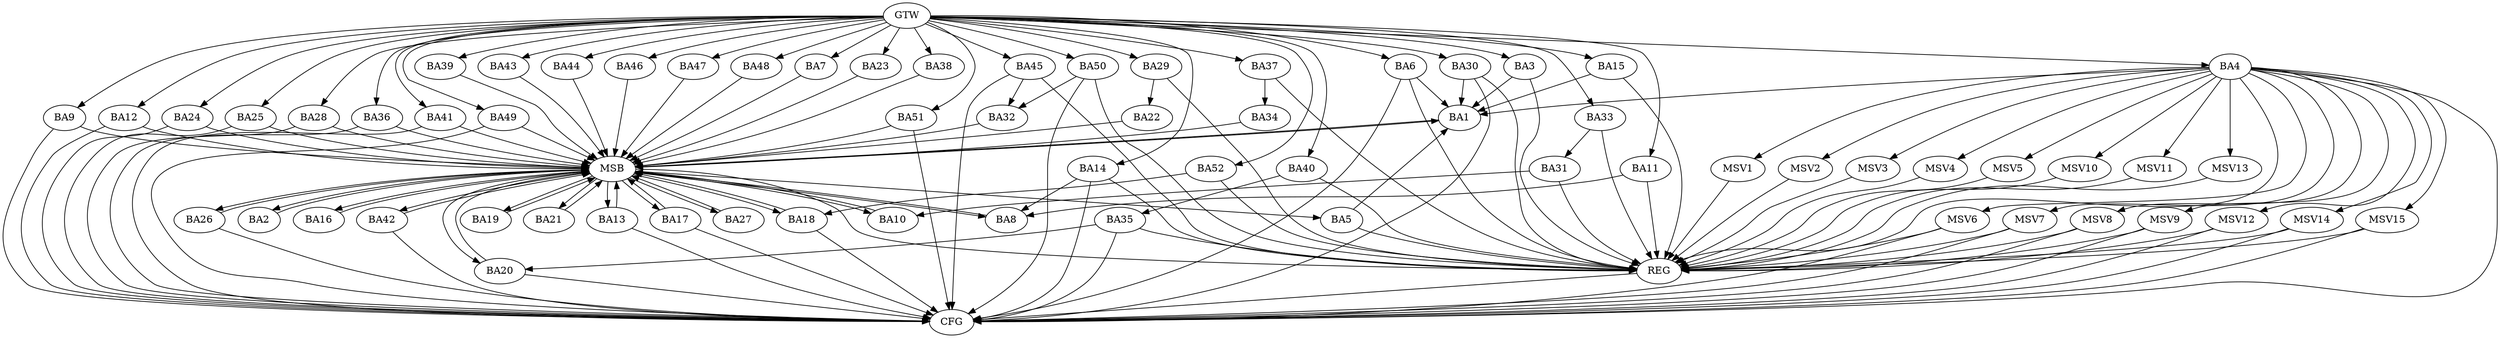 strict digraph G {
  BA1 [ label="BA1" ];
  BA2 [ label="BA2" ];
  BA3 [ label="BA3" ];
  BA4 [ label="BA4" ];
  BA5 [ label="BA5" ];
  BA6 [ label="BA6" ];
  BA7 [ label="BA7" ];
  BA8 [ label="BA8" ];
  BA9 [ label="BA9" ];
  BA10 [ label="BA10" ];
  BA11 [ label="BA11" ];
  BA12 [ label="BA12" ];
  BA13 [ label="BA13" ];
  BA14 [ label="BA14" ];
  BA15 [ label="BA15" ];
  BA16 [ label="BA16" ];
  BA17 [ label="BA17" ];
  BA18 [ label="BA18" ];
  BA19 [ label="BA19" ];
  BA20 [ label="BA20" ];
  BA21 [ label="BA21" ];
  BA22 [ label="BA22" ];
  BA23 [ label="BA23" ];
  BA24 [ label="BA24" ];
  BA25 [ label="BA25" ];
  BA26 [ label="BA26" ];
  BA27 [ label="BA27" ];
  BA28 [ label="BA28" ];
  BA29 [ label="BA29" ];
  BA30 [ label="BA30" ];
  BA31 [ label="BA31" ];
  BA32 [ label="BA32" ];
  BA33 [ label="BA33" ];
  BA34 [ label="BA34" ];
  BA35 [ label="BA35" ];
  BA36 [ label="BA36" ];
  BA37 [ label="BA37" ];
  BA38 [ label="BA38" ];
  BA39 [ label="BA39" ];
  BA40 [ label="BA40" ];
  BA41 [ label="BA41" ];
  BA42 [ label="BA42" ];
  BA43 [ label="BA43" ];
  BA44 [ label="BA44" ];
  BA45 [ label="BA45" ];
  BA46 [ label="BA46" ];
  BA47 [ label="BA47" ];
  BA48 [ label="BA48" ];
  BA49 [ label="BA49" ];
  BA50 [ label="BA50" ];
  BA51 [ label="BA51" ];
  BA52 [ label="BA52" ];
  GTW [ label="GTW" ];
  REG [ label="REG" ];
  MSB [ label="MSB" ];
  CFG [ label="CFG" ];
  MSV1 [ label="MSV1" ];
  MSV2 [ label="MSV2" ];
  MSV3 [ label="MSV3" ];
  MSV4 [ label="MSV4" ];
  MSV5 [ label="MSV5" ];
  MSV6 [ label="MSV6" ];
  MSV7 [ label="MSV7" ];
  MSV8 [ label="MSV8" ];
  MSV9 [ label="MSV9" ];
  MSV10 [ label="MSV10" ];
  MSV11 [ label="MSV11" ];
  MSV12 [ label="MSV12" ];
  MSV13 [ label="MSV13" ];
  MSV14 [ label="MSV14" ];
  MSV15 [ label="MSV15" ];
  BA3 -> BA1;
  BA4 -> BA1;
  BA5 -> BA1;
  BA6 -> BA1;
  BA11 -> BA8;
  BA14 -> BA8;
  BA15 -> BA1;
  BA29 -> BA22;
  BA30 -> BA1;
  BA31 -> BA10;
  BA33 -> BA31;
  BA35 -> BA20;
  BA37 -> BA34;
  BA40 -> BA35;
  BA45 -> BA32;
  BA50 -> BA32;
  BA52 -> BA18;
  GTW -> BA3;
  GTW -> BA4;
  GTW -> BA6;
  GTW -> BA7;
  GTW -> BA9;
  GTW -> BA11;
  GTW -> BA12;
  GTW -> BA14;
  GTW -> BA15;
  GTW -> BA23;
  GTW -> BA24;
  GTW -> BA25;
  GTW -> BA28;
  GTW -> BA29;
  GTW -> BA30;
  GTW -> BA33;
  GTW -> BA36;
  GTW -> BA37;
  GTW -> BA38;
  GTW -> BA39;
  GTW -> BA40;
  GTW -> BA41;
  GTW -> BA43;
  GTW -> BA44;
  GTW -> BA45;
  GTW -> BA46;
  GTW -> BA47;
  GTW -> BA48;
  GTW -> BA49;
  GTW -> BA50;
  GTW -> BA51;
  GTW -> BA52;
  BA3 -> REG;
  BA4 -> REG;
  BA5 -> REG;
  BA6 -> REG;
  BA11 -> REG;
  BA14 -> REG;
  BA15 -> REG;
  BA29 -> REG;
  BA30 -> REG;
  BA31 -> REG;
  BA33 -> REG;
  BA35 -> REG;
  BA37 -> REG;
  BA40 -> REG;
  BA45 -> REG;
  BA50 -> REG;
  BA52 -> REG;
  BA1 -> MSB;
  MSB -> BA2;
  MSB -> REG;
  BA2 -> MSB;
  MSB -> BA1;
  BA7 -> MSB;
  BA8 -> MSB;
  BA9 -> MSB;
  BA10 -> MSB;
  BA12 -> MSB;
  MSB -> BA8;
  BA13 -> MSB;
  BA16 -> MSB;
  MSB -> BA13;
  BA17 -> MSB;
  BA18 -> MSB;
  BA19 -> MSB;
  MSB -> BA17;
  BA20 -> MSB;
  BA21 -> MSB;
  MSB -> BA20;
  BA22 -> MSB;
  BA23 -> MSB;
  MSB -> BA18;
  BA24 -> MSB;
  MSB -> BA10;
  BA25 -> MSB;
  MSB -> BA5;
  BA26 -> MSB;
  BA27 -> MSB;
  BA28 -> MSB;
  BA32 -> MSB;
  MSB -> BA19;
  BA34 -> MSB;
  BA36 -> MSB;
  BA38 -> MSB;
  MSB -> BA16;
  BA39 -> MSB;
  BA41 -> MSB;
  MSB -> BA21;
  BA42 -> MSB;
  BA43 -> MSB;
  MSB -> BA27;
  BA44 -> MSB;
  BA46 -> MSB;
  MSB -> BA42;
  BA47 -> MSB;
  BA48 -> MSB;
  BA49 -> MSB;
  BA51 -> MSB;
  MSB -> BA26;
  BA9 -> CFG;
  BA12 -> CFG;
  BA20 -> CFG;
  BA35 -> CFG;
  BA14 -> CFG;
  BA18 -> CFG;
  BA25 -> CFG;
  BA49 -> CFG;
  BA4 -> CFG;
  BA51 -> CFG;
  BA24 -> CFG;
  BA28 -> CFG;
  BA42 -> CFG;
  BA26 -> CFG;
  BA30 -> CFG;
  BA36 -> CFG;
  BA17 -> CFG;
  BA6 -> CFG;
  BA50 -> CFG;
  BA41 -> CFG;
  BA13 -> CFG;
  BA45 -> CFG;
  REG -> CFG;
  BA4 -> MSV1;
  BA4 -> MSV2;
  BA4 -> MSV3;
  BA4 -> MSV4;
  BA4 -> MSV5;
  MSV1 -> REG;
  MSV2 -> REG;
  MSV3 -> REG;
  MSV4 -> REG;
  MSV5 -> REG;
  BA4 -> MSV6;
  MSV6 -> REG;
  MSV6 -> CFG;
  BA4 -> MSV7;
  BA4 -> MSV8;
  BA4 -> MSV9;
  MSV7 -> REG;
  MSV7 -> CFG;
  MSV8 -> REG;
  MSV8 -> CFG;
  MSV9 -> REG;
  MSV9 -> CFG;
  BA4 -> MSV10;
  MSV10 -> REG;
  BA4 -> MSV11;
  BA4 -> MSV12;
  BA4 -> MSV13;
  BA4 -> MSV14;
  MSV11 -> REG;
  MSV12 -> REG;
  MSV12 -> CFG;
  MSV13 -> REG;
  MSV14 -> REG;
  MSV14 -> CFG;
  BA4 -> MSV15;
  MSV15 -> REG;
  MSV15 -> CFG;
}
